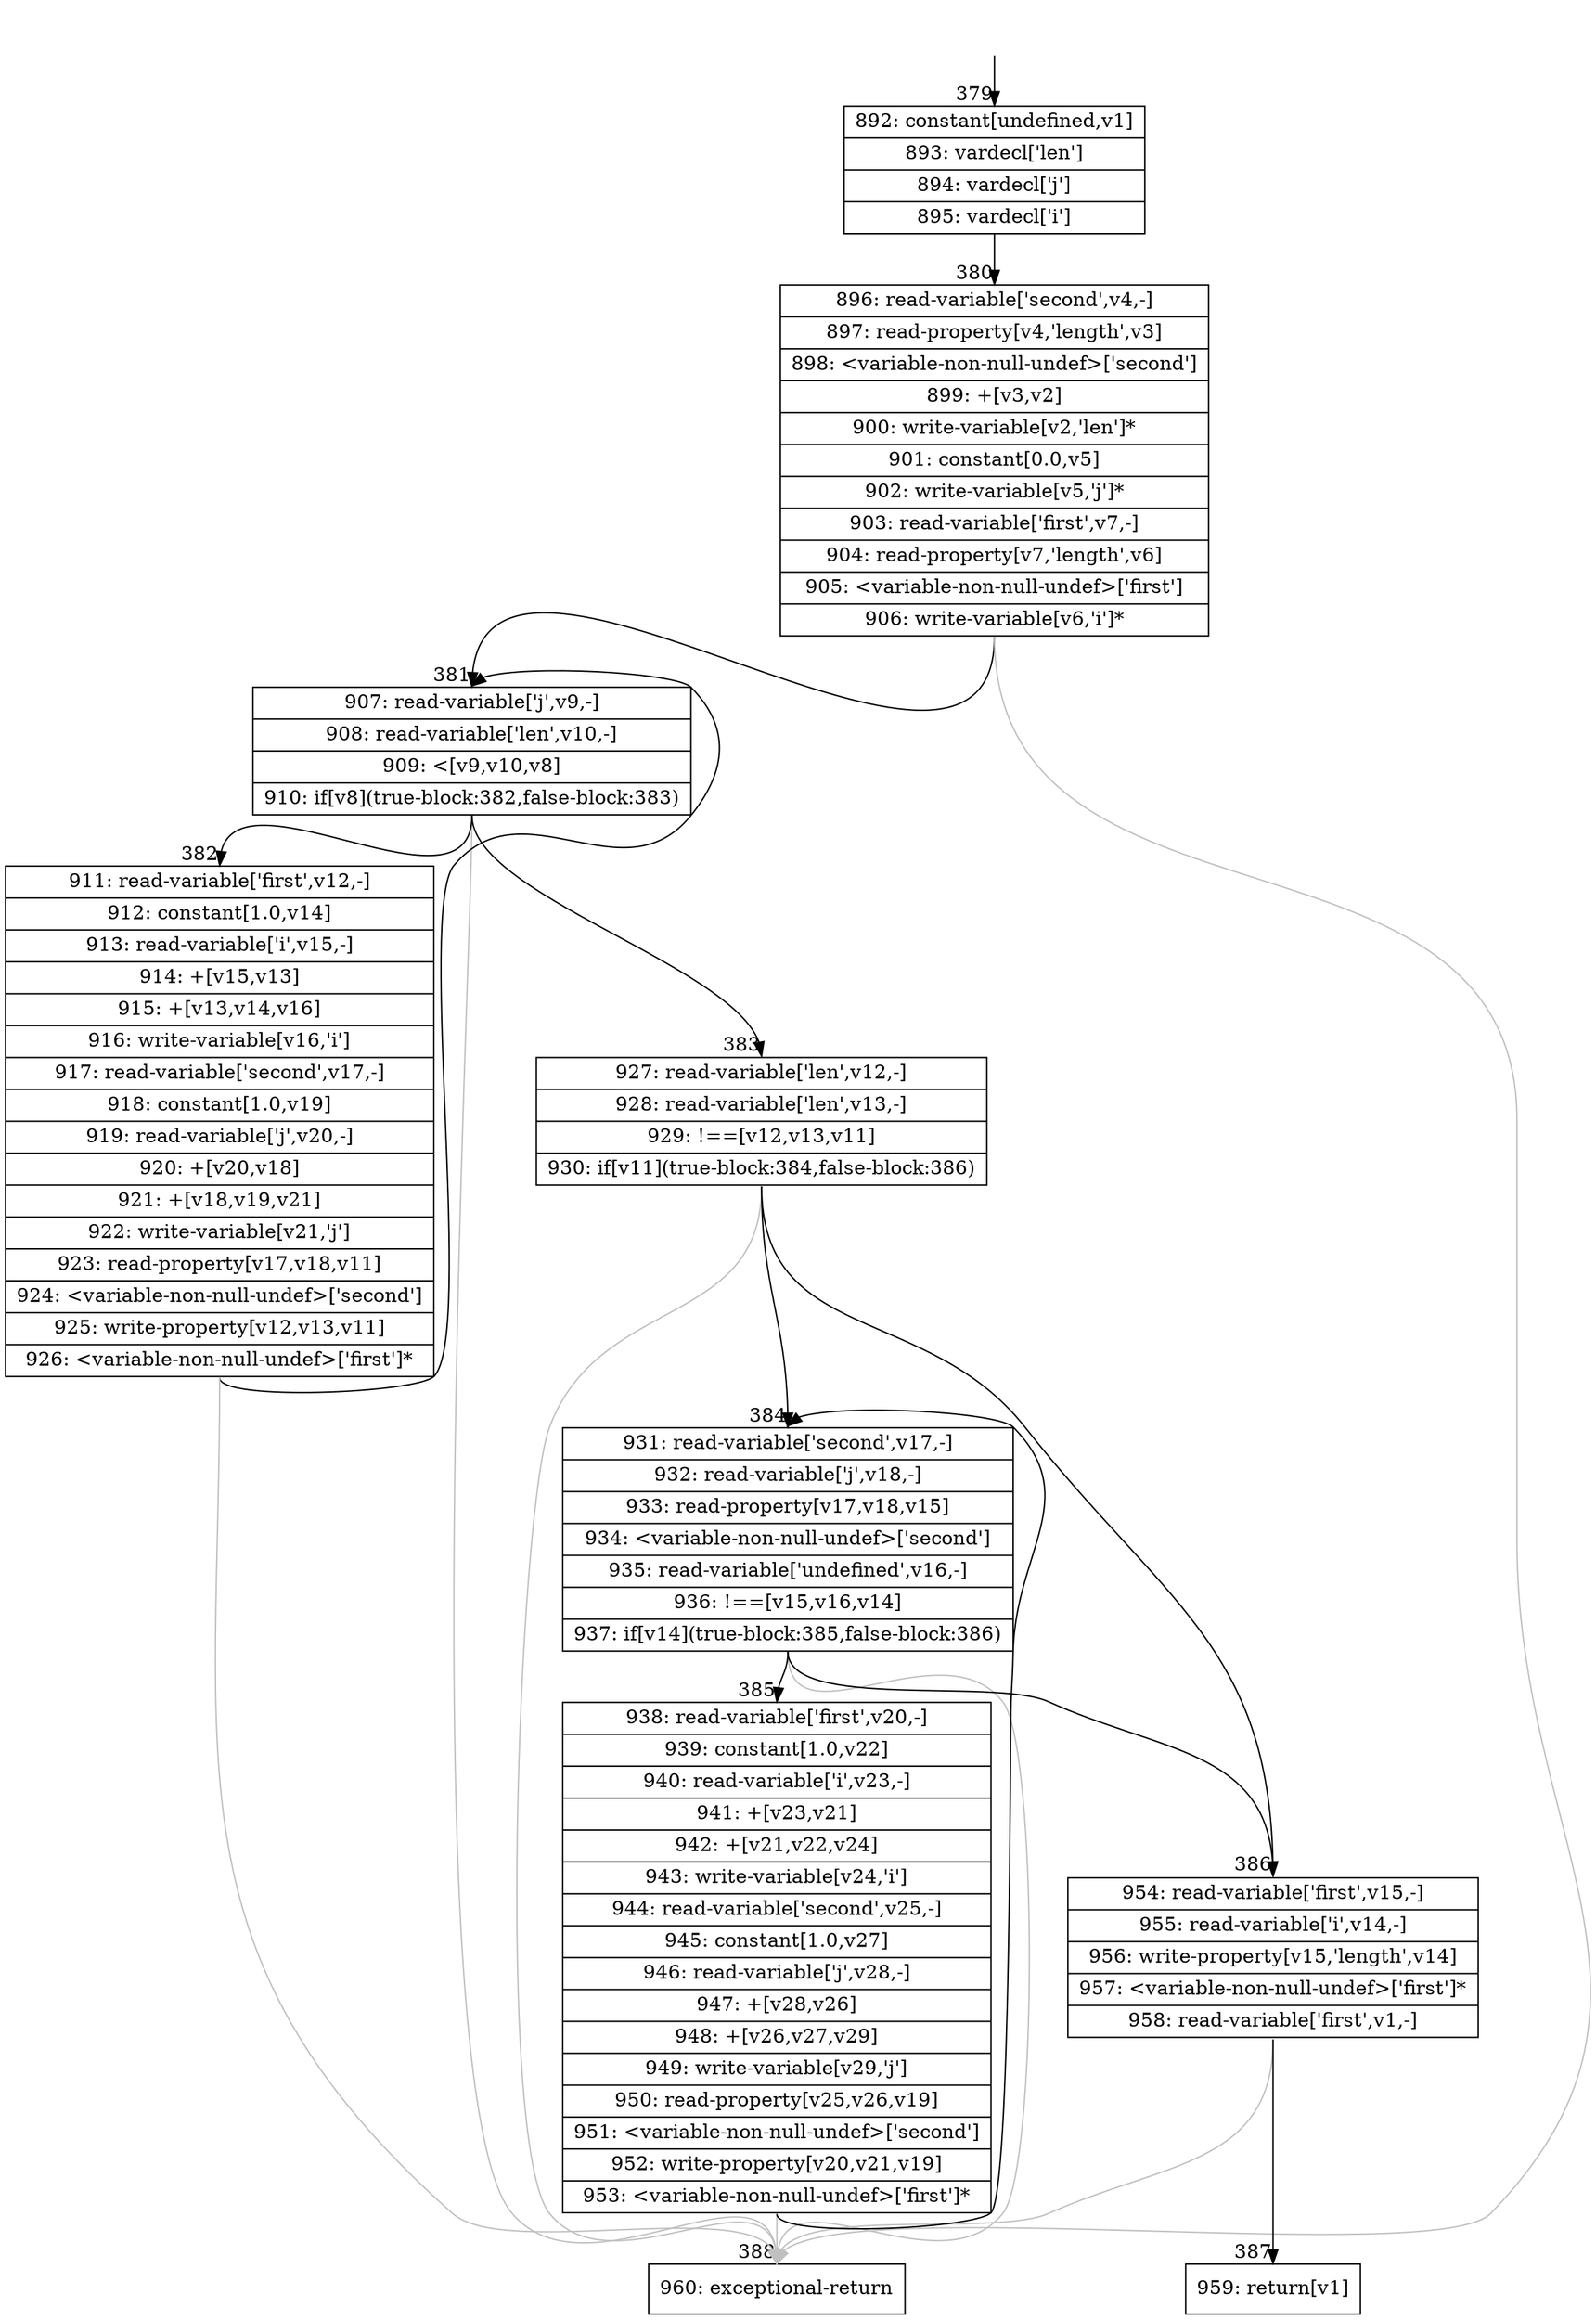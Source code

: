 digraph {
rankdir="TD"
BB_entry35[shape=none,label=""];
BB_entry35 -> BB379 [tailport=s, headport=n, headlabel="    379"]
BB379 [shape=record label="{892: constant[undefined,v1]|893: vardecl['len']|894: vardecl['j']|895: vardecl['i']}" ] 
BB379 -> BB380 [tailport=s, headport=n, headlabel="      380"]
BB380 [shape=record label="{896: read-variable['second',v4,-]|897: read-property[v4,'length',v3]|898: \<variable-non-null-undef\>['second']|899: +[v3,v2]|900: write-variable[v2,'len']*|901: constant[0.0,v5]|902: write-variable[v5,'j']*|903: read-variable['first',v7,-]|904: read-property[v7,'length',v6]|905: \<variable-non-null-undef\>['first']|906: write-variable[v6,'i']*}" ] 
BB380 -> BB381 [tailport=s, headport=n, headlabel="      381"]
BB380 -> BB388 [tailport=s, headport=n, color=gray, headlabel="      388"]
BB381 [shape=record label="{907: read-variable['j',v9,-]|908: read-variable['len',v10,-]|909: \<[v9,v10,v8]|910: if[v8](true-block:382,false-block:383)}" ] 
BB381 -> BB382 [tailport=s, headport=n, headlabel="      382"]
BB381 -> BB383 [tailport=s, headport=n, headlabel="      383"]
BB381 -> BB388 [tailport=s, headport=n, color=gray]
BB382 [shape=record label="{911: read-variable['first',v12,-]|912: constant[1.0,v14]|913: read-variable['i',v15,-]|914: +[v15,v13]|915: +[v13,v14,v16]|916: write-variable[v16,'i']|917: read-variable['second',v17,-]|918: constant[1.0,v19]|919: read-variable['j',v20,-]|920: +[v20,v18]|921: +[v18,v19,v21]|922: write-variable[v21,'j']|923: read-property[v17,v18,v11]|924: \<variable-non-null-undef\>['second']|925: write-property[v12,v13,v11]|926: \<variable-non-null-undef\>['first']*}" ] 
BB382 -> BB381 [tailport=s, headport=n]
BB382 -> BB388 [tailport=s, headport=n, color=gray]
BB383 [shape=record label="{927: read-variable['len',v12,-]|928: read-variable['len',v13,-]|929: !==[v12,v13,v11]|930: if[v11](true-block:384,false-block:386)}" ] 
BB383 -> BB384 [tailport=s, headport=n, headlabel="      384"]
BB383 -> BB386 [tailport=s, headport=n, headlabel="      386"]
BB383 -> BB388 [tailport=s, headport=n, color=gray]
BB384 [shape=record label="{931: read-variable['second',v17,-]|932: read-variable['j',v18,-]|933: read-property[v17,v18,v15]|934: \<variable-non-null-undef\>['second']|935: read-variable['undefined',v16,-]|936: !==[v15,v16,v14]|937: if[v14](true-block:385,false-block:386)}" ] 
BB384 -> BB385 [tailport=s, headport=n, headlabel="      385"]
BB384 -> BB386 [tailport=s, headport=n]
BB384 -> BB388 [tailport=s, headport=n, color=gray]
BB385 [shape=record label="{938: read-variable['first',v20,-]|939: constant[1.0,v22]|940: read-variable['i',v23,-]|941: +[v23,v21]|942: +[v21,v22,v24]|943: write-variable[v24,'i']|944: read-variable['second',v25,-]|945: constant[1.0,v27]|946: read-variable['j',v28,-]|947: +[v28,v26]|948: +[v26,v27,v29]|949: write-variable[v29,'j']|950: read-property[v25,v26,v19]|951: \<variable-non-null-undef\>['second']|952: write-property[v20,v21,v19]|953: \<variable-non-null-undef\>['first']*}" ] 
BB385 -> BB384 [tailport=s, headport=n]
BB385 -> BB388 [tailport=s, headport=n, color=gray]
BB386 [shape=record label="{954: read-variable['first',v15,-]|955: read-variable['i',v14,-]|956: write-property[v15,'length',v14]|957: \<variable-non-null-undef\>['first']*|958: read-variable['first',v1,-]}" ] 
BB386 -> BB387 [tailport=s, headport=n, headlabel="      387"]
BB386 -> BB388 [tailport=s, headport=n, color=gray]
BB387 [shape=record label="{959: return[v1]}" ] 
BB388 [shape=record label="{960: exceptional-return}" ] 
}
